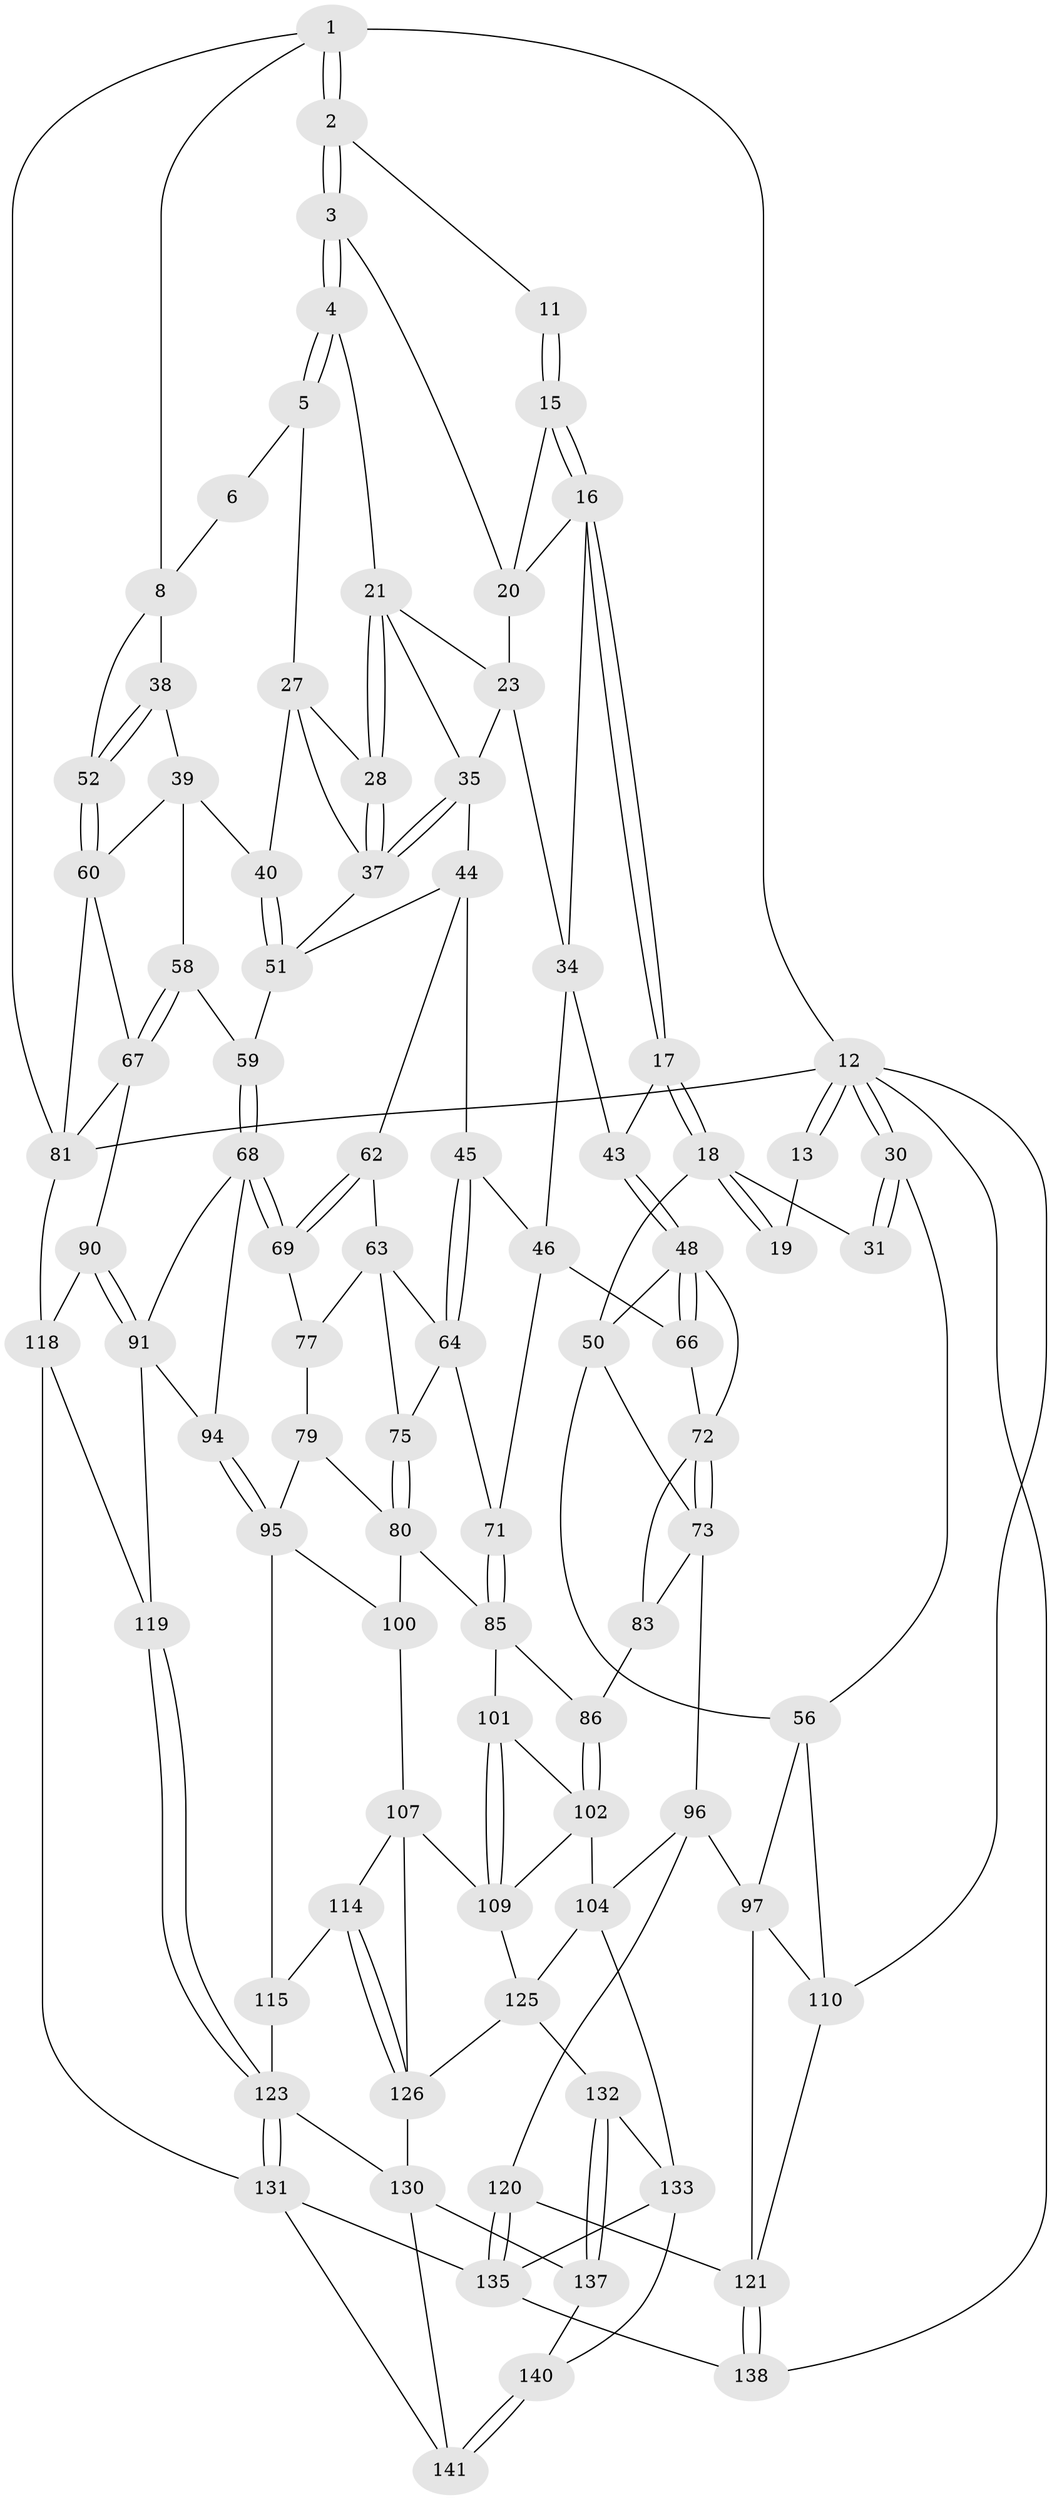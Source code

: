 // original degree distribution, {4: 0.21830985915492956, 5: 0.5211267605633803, 3: 0.028169014084507043, 6: 0.2323943661971831}
// Generated by graph-tools (version 1.1) at 2025/11/02/27/25 16:11:54]
// undirected, 89 vertices, 195 edges
graph export_dot {
graph [start="1"]
  node [color=gray90,style=filled];
  1 [pos="+1+0",super="+7"];
  2 [pos="+0.6432409006375789+0"];
  3 [pos="+0.6485293697615868+0"];
  4 [pos="+0.6680089877992763+0"];
  5 [pos="+0.8012475189849474+0.07816831634551316",super="+26"];
  6 [pos="+0.9691300198596127+0",super="+10"];
  8 [pos="+1+0.16609072094695568",super="+9"];
  11 [pos="+0.3060984879154841+0"];
  12 [pos="+0+0",super="+112"];
  13 [pos="+0+0",super="+14"];
  15 [pos="+0.3427509414490586+0"];
  16 [pos="+0.32300760806013773+0.13654543429971683",super="+25"];
  17 [pos="+0.29719590696131754+0.16798674342075626"];
  18 [pos="+0.20735187499715835+0.198596094551659",super="+32"];
  19 [pos="+0.17535397017479967+0.137777404887263",super="+29"];
  20 [pos="+0.48868061970246274+0.06891620308782864",super="+24"];
  21 [pos="+0.6620063873770082+0.009935499897716648",super="+22"];
  23 [pos="+0.5376521811792313+0.14187755202503505",super="+33"];
  27 [pos="+0.8172818292261422+0.18625843541151688",super="+41"];
  28 [pos="+0.7198674209571502+0.2009458753689559"];
  30 [pos="+0+0.06417095778203799"];
  31 [pos="+0.036375458916921656+0.13908877125647165"];
  34 [pos="+0.47479989020930624+0.22531307100816192",super="+42"];
  35 [pos="+0.6395900561257791+0.2681755644112561",super="+36"];
  37 [pos="+0.6505081708263181+0.26196493082365657",super="+47"];
  38 [pos="+0.9439305493986138+0.28108313465900936"];
  39 [pos="+0.9097916577495707+0.31920443304166074",super="+57"];
  40 [pos="+0.9076668938376996+0.3181565553063253"];
  43 [pos="+0.36036796868702314+0.25603333750071294"];
  44 [pos="+0.628259364852858+0.2964363466827174",super="+54"];
  45 [pos="+0.5997675506159102+0.3102123024527672"];
  46 [pos="+0.48036382195979854+0.3324315687750096",super="+65"];
  48 [pos="+0.28804764500067387+0.40492483263579865",super="+49"];
  50 [pos="+0.15125716608894804+0.29542470160876566",super="+55"];
  51 [pos="+0.7870982891013201+0.3474531048394498",super="+53"];
  52 [pos="+1+0.24687732536178272"];
  56 [pos="+0+0.40304458423065836",super="+98"];
  58 [pos="+0.8481939172582341+0.47501284006794403"];
  59 [pos="+0.8442485958127437+0.4753029436182649"];
  60 [pos="+1+0.4092126251781808",super="+61"];
  62 [pos="+0.6743291783845218+0.457385513616408"];
  63 [pos="+0.6434753625543187+0.46147977330806883",super="+74"];
  64 [pos="+0.5955456999798802+0.44244393225633893",super="+70"];
  66 [pos="+0.3200303511294507+0.4395694317250448"];
  67 [pos="+0.9470943475505046+0.5397904677315896",super="+89"];
  68 [pos="+0.789923597747535+0.5192521054498519",super="+92"];
  69 [pos="+0.7168588959335164+0.5180376153521367"];
  71 [pos="+0.44205539904999724+0.5026349883832066"];
  72 [pos="+0.16134243250833905+0.48310513364327645",super="+76"];
  73 [pos="+0.09900589605366797+0.4910000601001502",super="+84"];
  75 [pos="+0.5847288396676018+0.5051839001044117"];
  77 [pos="+0.7022756804449312+0.5328942620213812",super="+78"];
  79 [pos="+0.6255711299963455+0.5828939631162146",super="+93"];
  80 [pos="+0.6119576959306449+0.5852653473412313",super="+87"];
  81 [pos="+1+1",super="+82"];
  83 [pos="+0.22486905389633952+0.5907159620206927"];
  85 [pos="+0.44243933189464085+0.5075454799267411",super="+88"];
  86 [pos="+0.27961724220296136+0.6075703307743523"];
  90 [pos="+0.9129672021193561+0.6801615333699801"];
  91 [pos="+0.8266179024039128+0.6598009118850222",super="+113"];
  94 [pos="+0.7044087001137345+0.6823568686417226"];
  95 [pos="+0.6988041193004181+0.6827051265619978",super="+99"];
  96 [pos="+0.15830134037199403+0.6586933884444164",super="+106"];
  97 [pos="+0.09975816072105595+0.6701656089414655",super="+117"];
  100 [pos="+0.5407132955509864+0.6189250397648173"];
  101 [pos="+0.4294073218791304+0.6113272110940621"];
  102 [pos="+0.33716554576886637+0.6788565532780871",super="+103"];
  104 [pos="+0.30553257139190687+0.7450356214871574",super="+105"];
  107 [pos="+0.54609698875196+0.6897355869629916",super="+108"];
  109 [pos="+0.45638202279955814+0.7361602341187071",super="+116"];
  110 [pos="+0+0.7513032095544344",super="+111"];
  114 [pos="+0.6329393813816524+0.7412355329389657"];
  115 [pos="+0.6554681002942447+0.7419643469173625"];
  118 [pos="+0.8730489181284211+0.7651808803442985",super="+129"];
  119 [pos="+0.7922075804425456+0.7779922654964537"];
  120 [pos="+0.1312833644226066+0.8218153563739315"];
  121 [pos="+0.0836994403942125+0.8254069036108049",super="+122"];
  123 [pos="+0.7160858552919729+0.930949220427015",super="+124"];
  125 [pos="+0.3404960429786339+0.7633338163518721",super="+128"];
  126 [pos="+0.4962821287157574+0.8195073755045905",super="+127"];
  130 [pos="+0.5017659946425665+0.8742187518358472",super="+136"];
  131 [pos="+0.9063560093410141+1",super="+142"];
  132 [pos="+0.35288360234058214+0.8610090916287928"];
  133 [pos="+0.24321899319591836+0.810476811970813",super="+134"];
  135 [pos="+0.19407223884262756+1",super="+139"];
  137 [pos="+0.3589578600204766+0.903844334751759"];
  138 [pos="+0+1"];
  140 [pos="+0.3264434797804671+0.9318302606275963"];
  141 [pos="+0.46418012922513+1"];
  1 -- 2;
  1 -- 2;
  1 -- 8;
  1 -- 12;
  1 -- 81;
  2 -- 3;
  2 -- 3;
  2 -- 11;
  3 -- 4;
  3 -- 4;
  3 -- 20;
  4 -- 5;
  4 -- 5;
  4 -- 21;
  5 -- 6 [weight=2];
  5 -- 27;
  6 -- 8;
  8 -- 52;
  8 -- 38;
  11 -- 15;
  11 -- 15;
  12 -- 13;
  12 -- 13;
  12 -- 30;
  12 -- 30;
  12 -- 81;
  12 -- 138;
  12 -- 110;
  13 -- 19 [weight=2];
  15 -- 16;
  15 -- 16;
  15 -- 20;
  16 -- 17;
  16 -- 17;
  16 -- 34;
  16 -- 20;
  17 -- 18;
  17 -- 18;
  17 -- 43;
  18 -- 19;
  18 -- 19;
  18 -- 50;
  18 -- 31;
  20 -- 23;
  21 -- 28;
  21 -- 28;
  21 -- 35;
  21 -- 23;
  23 -- 34;
  23 -- 35;
  27 -- 28;
  27 -- 40;
  27 -- 37;
  28 -- 37;
  28 -- 37;
  30 -- 31;
  30 -- 31;
  30 -- 56;
  34 -- 43;
  34 -- 46;
  35 -- 37;
  35 -- 37;
  35 -- 44;
  37 -- 51;
  38 -- 39;
  38 -- 52;
  38 -- 52;
  39 -- 40;
  39 -- 58;
  39 -- 60;
  40 -- 51;
  40 -- 51;
  43 -- 48;
  43 -- 48;
  44 -- 45;
  44 -- 51;
  44 -- 62;
  45 -- 46;
  45 -- 64;
  45 -- 64;
  46 -- 66;
  46 -- 71;
  48 -- 66;
  48 -- 66;
  48 -- 50;
  48 -- 72;
  50 -- 56;
  50 -- 73;
  51 -- 59;
  52 -- 60;
  52 -- 60;
  56 -- 97;
  56 -- 110;
  58 -- 59;
  58 -- 67;
  58 -- 67;
  59 -- 68;
  59 -- 68;
  60 -- 81;
  60 -- 67;
  62 -- 63;
  62 -- 69;
  62 -- 69;
  63 -- 64;
  63 -- 75;
  63 -- 77;
  64 -- 75;
  64 -- 71;
  66 -- 72;
  67 -- 90;
  67 -- 81;
  68 -- 69;
  68 -- 69;
  68 -- 91;
  68 -- 94;
  69 -- 77;
  71 -- 85;
  71 -- 85;
  72 -- 73;
  72 -- 73;
  72 -- 83;
  73 -- 96;
  73 -- 83;
  75 -- 80;
  75 -- 80;
  77 -- 79 [weight=2];
  79 -- 80;
  79 -- 95;
  80 -- 100;
  80 -- 85;
  81 -- 118;
  83 -- 86;
  85 -- 86;
  85 -- 101;
  86 -- 102;
  86 -- 102;
  90 -- 91;
  90 -- 91;
  90 -- 118;
  91 -- 94;
  91 -- 119;
  94 -- 95;
  94 -- 95;
  95 -- 115;
  95 -- 100;
  96 -- 97;
  96 -- 120;
  96 -- 104;
  97 -- 110;
  97 -- 121;
  100 -- 107;
  101 -- 102;
  101 -- 109;
  101 -- 109;
  102 -- 104;
  102 -- 109;
  104 -- 125;
  104 -- 133;
  107 -- 114;
  107 -- 109;
  107 -- 126;
  109 -- 125;
  110 -- 121;
  114 -- 115;
  114 -- 126;
  114 -- 126;
  115 -- 123;
  118 -- 119;
  118 -- 131;
  119 -- 123;
  119 -- 123;
  120 -- 121;
  120 -- 135;
  120 -- 135;
  121 -- 138;
  121 -- 138;
  123 -- 131;
  123 -- 131;
  123 -- 130;
  125 -- 132;
  125 -- 126;
  126 -- 130;
  130 -- 137;
  130 -- 141;
  131 -- 141;
  131 -- 135;
  132 -- 133;
  132 -- 137;
  132 -- 137;
  133 -- 140;
  133 -- 135;
  135 -- 138;
  137 -- 140;
  140 -- 141;
  140 -- 141;
}
